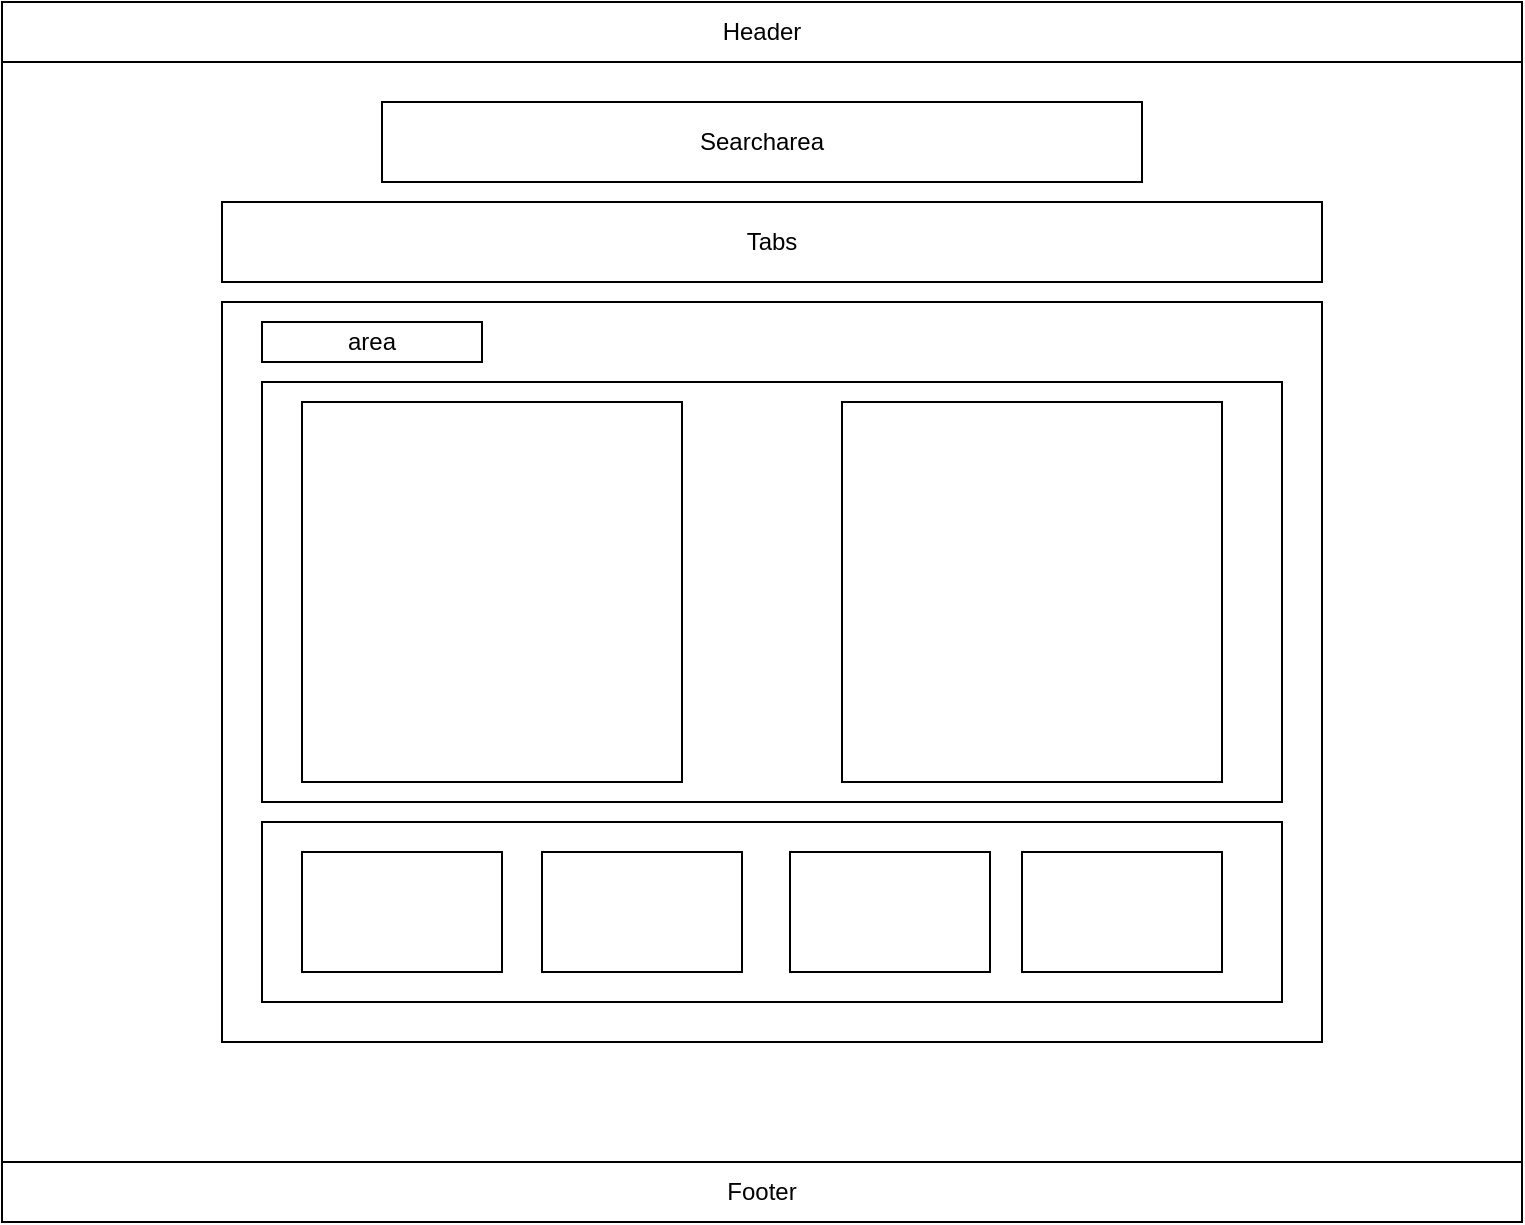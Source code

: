 <mxfile>
    <diagram id="9b9F4vM7cD4xPRnF4Ovz" name="第 1 页">
        <mxGraphModel dx="1000" dy="710" grid="1" gridSize="10" guides="1" tooltips="1" connect="1" arrows="1" fold="1" page="1" pageScale="1" pageWidth="827" pageHeight="1169" math="0" shadow="0">
            <root>
                <mxCell id="0"/>
                <mxCell id="1" parent="0"/>
                <mxCell id="4" value="" style="rounded=0;whiteSpace=wrap;html=1;" vertex="1" parent="1">
                    <mxGeometry x="20" y="60" width="760" height="610" as="geometry"/>
                </mxCell>
                <mxCell id="5" value="Header" style="rounded=0;whiteSpace=wrap;html=1;" vertex="1" parent="1">
                    <mxGeometry x="20" y="60" width="760" height="30" as="geometry"/>
                </mxCell>
                <mxCell id="6" value="Searcharea" style="rounded=0;whiteSpace=wrap;html=1;" vertex="1" parent="1">
                    <mxGeometry x="210" y="110" width="380" height="40" as="geometry"/>
                </mxCell>
                <mxCell id="7" value="Tabs" style="rounded=0;whiteSpace=wrap;html=1;" vertex="1" parent="1">
                    <mxGeometry x="130" y="160" width="550" height="40" as="geometry"/>
                </mxCell>
                <mxCell id="8" value="&lt;br&gt;" style="rounded=0;whiteSpace=wrap;html=1;" vertex="1" parent="1">
                    <mxGeometry x="130" y="210" width="550" height="370" as="geometry"/>
                </mxCell>
                <mxCell id="11" value="" style="rounded=0;whiteSpace=wrap;html=1;" vertex="1" parent="1">
                    <mxGeometry x="150" y="470" width="510" height="90" as="geometry"/>
                </mxCell>
                <mxCell id="12" value="" style="rounded=0;whiteSpace=wrap;html=1;" vertex="1" parent="1">
                    <mxGeometry x="150" y="250" width="510" height="210" as="geometry"/>
                </mxCell>
                <mxCell id="13" value="area" style="rounded=0;whiteSpace=wrap;html=1;" vertex="1" parent="1">
                    <mxGeometry x="150" y="220" width="110" height="20" as="geometry"/>
                </mxCell>
                <mxCell id="14" value="Footer" style="rounded=0;whiteSpace=wrap;html=1;" vertex="1" parent="1">
                    <mxGeometry x="20" y="640" width="760" height="30" as="geometry"/>
                </mxCell>
                <mxCell id="15" value="" style="whiteSpace=wrap;html=1;aspect=fixed;" vertex="1" parent="1">
                    <mxGeometry x="170" y="260" width="190" height="190" as="geometry"/>
                </mxCell>
                <mxCell id="16" value="" style="whiteSpace=wrap;html=1;aspect=fixed;" vertex="1" parent="1">
                    <mxGeometry x="440" y="260" width="190" height="190" as="geometry"/>
                </mxCell>
                <mxCell id="20" value="" style="rounded=0;whiteSpace=wrap;html=1;" vertex="1" parent="1">
                    <mxGeometry x="170" y="485" width="100" height="60" as="geometry"/>
                </mxCell>
                <mxCell id="21" value="" style="rounded=0;whiteSpace=wrap;html=1;" vertex="1" parent="1">
                    <mxGeometry x="290" y="485" width="100" height="60" as="geometry"/>
                </mxCell>
                <mxCell id="22" value="" style="rounded=0;whiteSpace=wrap;html=1;" vertex="1" parent="1">
                    <mxGeometry x="530" y="485" width="100" height="60" as="geometry"/>
                </mxCell>
                <mxCell id="23" value="" style="rounded=0;whiteSpace=wrap;html=1;" vertex="1" parent="1">
                    <mxGeometry x="414" y="485" width="100" height="60" as="geometry"/>
                </mxCell>
            </root>
        </mxGraphModel>
    </diagram>
</mxfile>